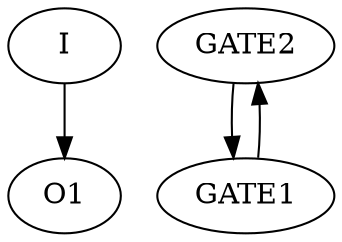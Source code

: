 digraph test {

I [LABEL = "INPUT"];

GATE2 [LABEL = "NOT" ];
GATE1 [LABEL = "NOT" ];

O1 [LABEL = "OUTPUT"];

I -> O1;

GATE2 -> GATE1 -> GATE2;
}
